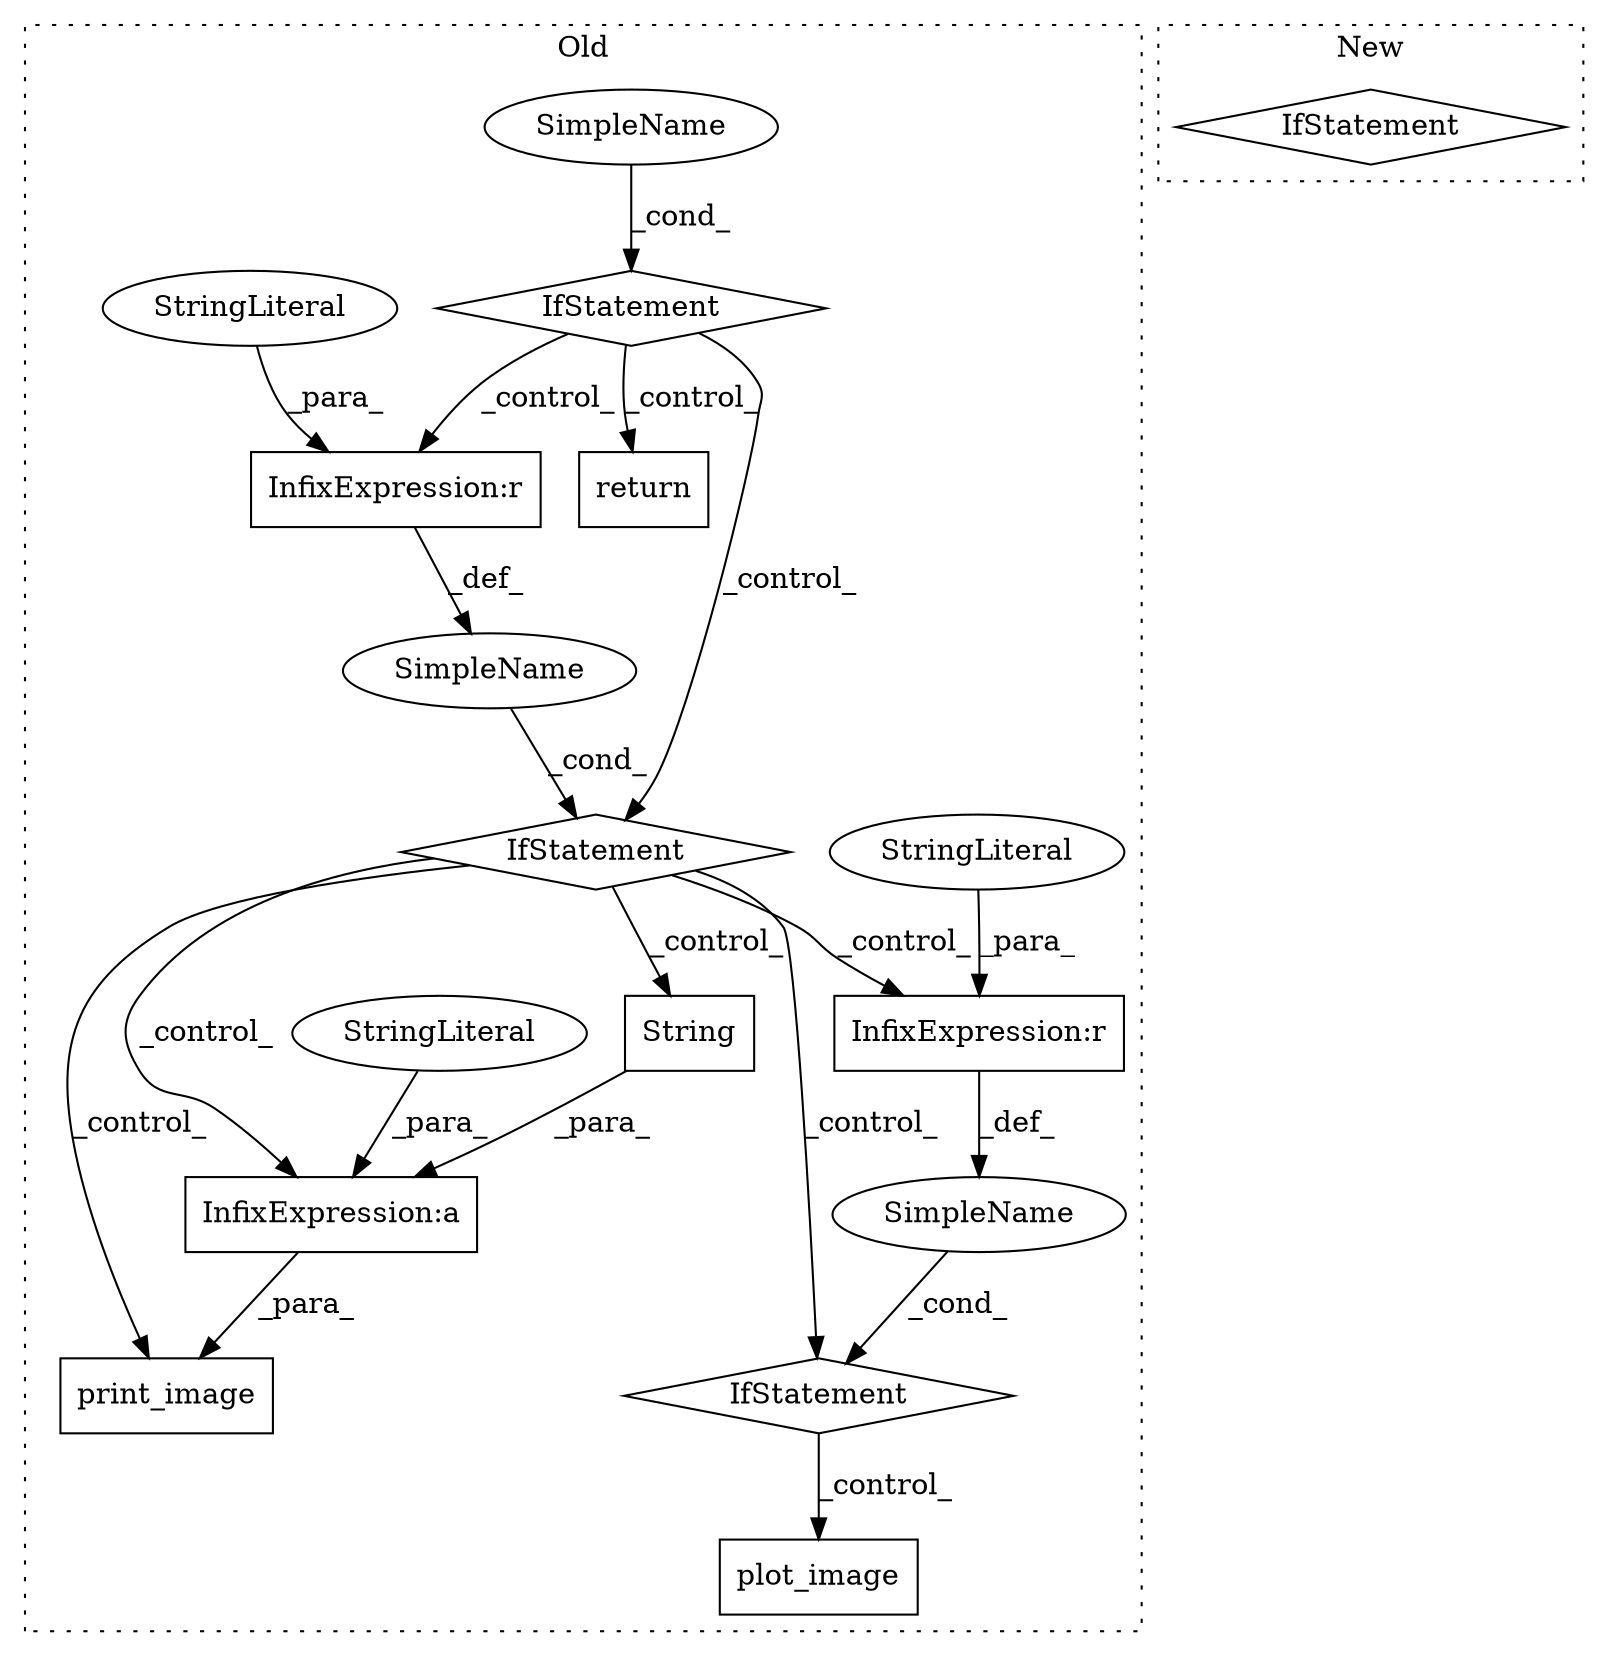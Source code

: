 digraph G {
subgraph cluster0 {
1 [label="print_image" a="32" s="410,455" l="12,1" shape="box"];
3 [label="String" a="32" s="424,437" l="7,1" shape="box"];
4 [label="IfStatement" a="25" s="350,368" l="4,2" shape="diamond"];
5 [label="InfixExpression:a" a="27" s="438" l="3" shape="box"];
6 [label="SimpleName" a="42" s="" l="" shape="ellipse"];
7 [label="StringLiteral" a="45" s="441" l="14" shape="ellipse"];
8 [label="IfStatement" a="25" s="478,497" l="4,2" shape="diamond"];
9 [label="SimpleName" a="42" s="" l="" shape="ellipse"];
10 [label="plot_image" a="32" s="509,528" l="11,1" shape="box"];
11 [label="IfStatement" a="25" s="378,398" l="4,2" shape="diamond"];
12 [label="SimpleName" a="42" s="" l="" shape="ellipse"];
13 [label="InfixExpression:r" a="27" s="487" l="4" shape="box"];
14 [label="StringLiteral" a="45" s="491" l="6" shape="ellipse"];
15 [label="InfixExpression:r" a="27" s="387" l="4" shape="box"];
16 [label="StringLiteral" a="45" s="391" l="7" shape="ellipse"];
17 [label="return" a="41" s="1050" l="14" shape="box"];
label = "Old";
style="dotted";
}
subgraph cluster1 {
2 [label="IfStatement" a="25" s="367,395" l="8,2" shape="diamond"];
label = "New";
style="dotted";
}
3 -> 5 [label="_para_"];
4 -> 15 [label="_control_"];
4 -> 17 [label="_control_"];
4 -> 11 [label="_control_"];
5 -> 1 [label="_para_"];
6 -> 4 [label="_cond_"];
7 -> 5 [label="_para_"];
8 -> 10 [label="_control_"];
9 -> 8 [label="_cond_"];
11 -> 8 [label="_control_"];
11 -> 1 [label="_control_"];
11 -> 3 [label="_control_"];
11 -> 13 [label="_control_"];
11 -> 5 [label="_control_"];
12 -> 11 [label="_cond_"];
13 -> 9 [label="_def_"];
14 -> 13 [label="_para_"];
15 -> 12 [label="_def_"];
16 -> 15 [label="_para_"];
}